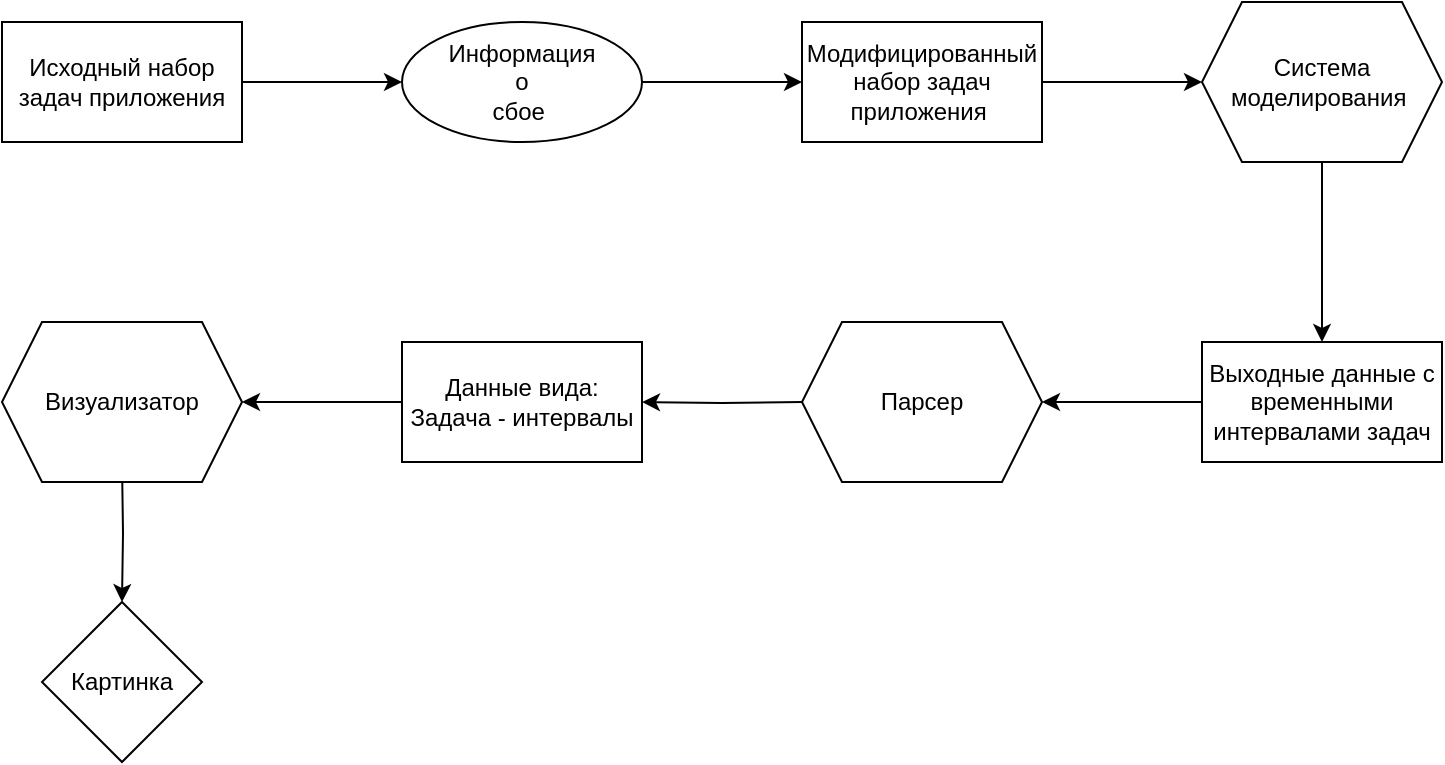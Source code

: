 <mxfile version="17.4.5" type="github">
  <diagram id="vMUE3m7khSlnGyN7Ei7Q" name="Page-1">
    <mxGraphModel dx="1135" dy="739" grid="0" gridSize="10" guides="1" tooltips="1" connect="1" arrows="1" fold="1" page="1" pageScale="1" pageWidth="827" pageHeight="1169" math="0" shadow="0">
      <root>
        <mxCell id="0" />
        <mxCell id="1" parent="0" />
        <mxCell id="W3VzuPaif6dFzCowXKQo-2" style="edgeStyle=orthogonalEdgeStyle;rounded=0;orthogonalLoop=1;jettySize=auto;html=1;" edge="1" parent="1" source="W3VzuPaif6dFzCowXKQo-1">
          <mxGeometry relative="1" as="geometry">
            <mxPoint x="280" y="110" as="targetPoint" />
          </mxGeometry>
        </mxCell>
        <mxCell id="W3VzuPaif6dFzCowXKQo-1" value="Исходный набор задач приложения" style="rounded=0;whiteSpace=wrap;html=1;" vertex="1" parent="1">
          <mxGeometry x="80" y="80" width="120" height="60" as="geometry" />
        </mxCell>
        <mxCell id="W3VzuPaif6dFzCowXKQo-6" value="" style="edgeStyle=orthogonalEdgeStyle;rounded=0;orthogonalLoop=1;jettySize=auto;html=1;" edge="1" parent="1" source="W3VzuPaif6dFzCowXKQo-3" target="W3VzuPaif6dFzCowXKQo-5">
          <mxGeometry relative="1" as="geometry" />
        </mxCell>
        <mxCell id="W3VzuPaif6dFzCowXKQo-3" value="Информация &lt;br&gt;о &lt;br&gt;сбое&amp;nbsp;" style="ellipse;whiteSpace=wrap;html=1;" vertex="1" parent="1">
          <mxGeometry x="280" y="80" width="120" height="60" as="geometry" />
        </mxCell>
        <mxCell id="W3VzuPaif6dFzCowXKQo-8" value="" style="edgeStyle=orthogonalEdgeStyle;rounded=0;orthogonalLoop=1;jettySize=auto;html=1;" edge="1" parent="1" source="W3VzuPaif6dFzCowXKQo-5" target="W3VzuPaif6dFzCowXKQo-7">
          <mxGeometry relative="1" as="geometry" />
        </mxCell>
        <mxCell id="W3VzuPaif6dFzCowXKQo-5" value="Модифицированный набор задач приложения&amp;nbsp;" style="whiteSpace=wrap;html=1;" vertex="1" parent="1">
          <mxGeometry x="480" y="80" width="120" height="60" as="geometry" />
        </mxCell>
        <mxCell id="W3VzuPaif6dFzCowXKQo-10" value="" style="edgeStyle=orthogonalEdgeStyle;rounded=0;orthogonalLoop=1;jettySize=auto;html=1;" edge="1" parent="1" source="W3VzuPaif6dFzCowXKQo-7" target="W3VzuPaif6dFzCowXKQo-9">
          <mxGeometry relative="1" as="geometry" />
        </mxCell>
        <mxCell id="W3VzuPaif6dFzCowXKQo-7" value="Система моделирования&amp;nbsp;" style="shape=hexagon;perimeter=hexagonPerimeter2;whiteSpace=wrap;html=1;fixedSize=1;" vertex="1" parent="1">
          <mxGeometry x="680" y="70" width="120" height="80" as="geometry" />
        </mxCell>
        <mxCell id="W3VzuPaif6dFzCowXKQo-20" value="" style="edgeStyle=orthogonalEdgeStyle;rounded=0;orthogonalLoop=1;jettySize=auto;html=1;" edge="1" parent="1" source="W3VzuPaif6dFzCowXKQo-9" target="W3VzuPaif6dFzCowXKQo-19">
          <mxGeometry relative="1" as="geometry" />
        </mxCell>
        <mxCell id="W3VzuPaif6dFzCowXKQo-9" value="Выходные данные с временными интервалами задач" style="whiteSpace=wrap;html=1;" vertex="1" parent="1">
          <mxGeometry x="680" y="240" width="120" height="60" as="geometry" />
        </mxCell>
        <mxCell id="W3VzuPaif6dFzCowXKQo-14" value="" style="edgeStyle=orthogonalEdgeStyle;rounded=0;orthogonalLoop=1;jettySize=auto;html=1;" edge="1" parent="1" target="W3VzuPaif6dFzCowXKQo-13">
          <mxGeometry relative="1" as="geometry">
            <mxPoint x="480" y="270" as="sourcePoint" />
          </mxGeometry>
        </mxCell>
        <mxCell id="W3VzuPaif6dFzCowXKQo-22" value="" style="edgeStyle=orthogonalEdgeStyle;rounded=0;orthogonalLoop=1;jettySize=auto;html=1;" edge="1" parent="1" source="W3VzuPaif6dFzCowXKQo-13" target="W3VzuPaif6dFzCowXKQo-21">
          <mxGeometry relative="1" as="geometry" />
        </mxCell>
        <mxCell id="W3VzuPaif6dFzCowXKQo-13" value="Данные вида:&lt;br&gt;Задача - интервалы" style="whiteSpace=wrap;html=1;" vertex="1" parent="1">
          <mxGeometry x="280" y="240" width="120" height="60" as="geometry" />
        </mxCell>
        <mxCell id="W3VzuPaif6dFzCowXKQo-18" value="" style="edgeStyle=orthogonalEdgeStyle;rounded=0;orthogonalLoop=1;jettySize=auto;html=1;" edge="1" parent="1" target="W3VzuPaif6dFzCowXKQo-17">
          <mxGeometry relative="1" as="geometry">
            <mxPoint x="140" y="300" as="sourcePoint" />
          </mxGeometry>
        </mxCell>
        <mxCell id="W3VzuPaif6dFzCowXKQo-17" value="Картинка" style="rhombus;whiteSpace=wrap;html=1;" vertex="1" parent="1">
          <mxGeometry x="100" y="370" width="80" height="80" as="geometry" />
        </mxCell>
        <mxCell id="W3VzuPaif6dFzCowXKQo-19" value="Парсер" style="shape=hexagon;perimeter=hexagonPerimeter2;whiteSpace=wrap;html=1;fixedSize=1;" vertex="1" parent="1">
          <mxGeometry x="480" y="230" width="120" height="80" as="geometry" />
        </mxCell>
        <mxCell id="W3VzuPaif6dFzCowXKQo-21" value="Визуализатор" style="shape=hexagon;perimeter=hexagonPerimeter2;whiteSpace=wrap;html=1;fixedSize=1;" vertex="1" parent="1">
          <mxGeometry x="80" y="230" width="120" height="80" as="geometry" />
        </mxCell>
      </root>
    </mxGraphModel>
  </diagram>
</mxfile>
